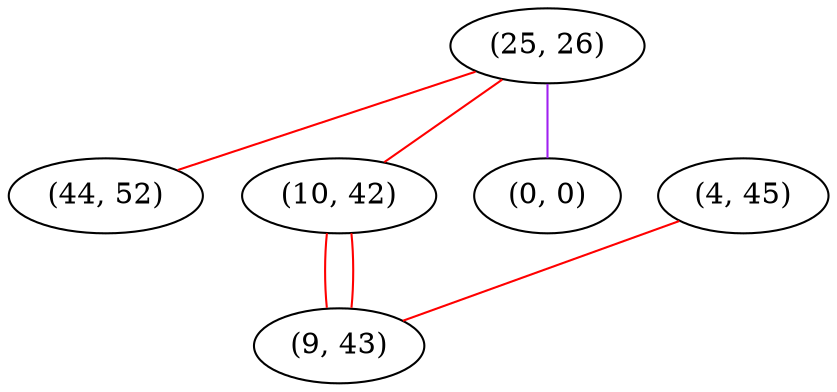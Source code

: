 graph "" {
"(25, 26)";
"(44, 52)";
"(10, 42)";
"(0, 0)";
"(4, 45)";
"(9, 43)";
"(25, 26)" -- "(44, 52)"  [color=red, key=0, weight=1];
"(25, 26)" -- "(0, 0)"  [color=purple, key=0, weight=4];
"(25, 26)" -- "(10, 42)"  [color=red, key=0, weight=1];
"(10, 42)" -- "(9, 43)"  [color=red, key=0, weight=1];
"(10, 42)" -- "(9, 43)"  [color=red, key=1, weight=1];
"(4, 45)" -- "(9, 43)"  [color=red, key=0, weight=1];
}
